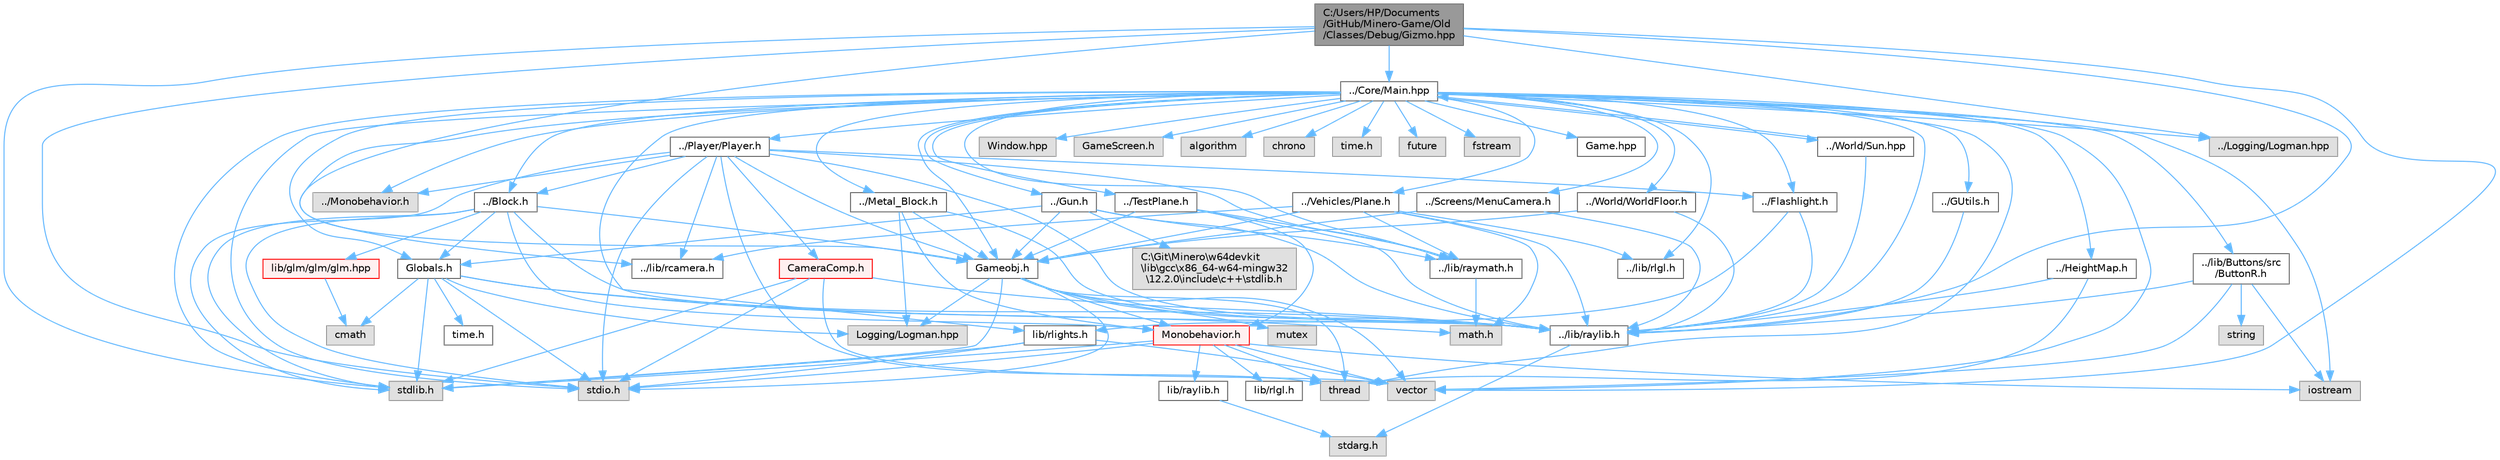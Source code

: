 digraph "C:/Users/HP/Documents/GitHub/Minero-Game/Old/Classes/Debug/Gizmo.hpp"
{
 // LATEX_PDF_SIZE
  bgcolor="transparent";
  edge [fontname=Helvetica,fontsize=10,labelfontname=Helvetica,labelfontsize=10];
  node [fontname=Helvetica,fontsize=10,shape=box,height=0.2,width=0.4];
  Node1 [id="Node000001",label="C:/Users/HP/Documents\l/GitHub/Minero-Game/Old\l/Classes/Debug/Gizmo.hpp",height=0.2,width=0.4,color="gray40", fillcolor="grey60", style="filled", fontcolor="black",tooltip=" "];
  Node1 -> Node2 [id="edge255_Node000001_Node000002",color="steelblue1",style="solid",tooltip=" "];
  Node2 [id="Node000002",label="../lib/raylib.h",height=0.2,width=0.4,color="grey40", fillcolor="white", style="filled",URL="$_old_2_classes_2lib_2raylib_8h.html",tooltip=" "];
  Node2 -> Node3 [id="edge256_Node000002_Node000003",color="steelblue1",style="solid",tooltip=" "];
  Node3 [id="Node000003",label="stdarg.h",height=0.2,width=0.4,color="grey60", fillcolor="#E0E0E0", style="filled",tooltip=" "];
  Node1 -> Node4 [id="edge257_Node000001_Node000004",color="steelblue1",style="solid",tooltip=" "];
  Node4 [id="Node000004",label="../Core/Main.hpp",height=0.2,width=0.4,color="grey40", fillcolor="white", style="filled",URL="$_main_8hpp.html",tooltip=" "];
  Node4 -> Node5 [id="edge258_Node000004_Node000005",color="steelblue1",style="solid",tooltip=" "];
  Node5 [id="Node000005",label="Game.hpp",height=0.2,width=0.4,color="grey40", fillcolor="white", style="filled",URL="$_game_8hpp.html",tooltip=" "];
  Node4 -> Node6 [id="edge259_Node000004_Node000006",color="steelblue1",style="solid",tooltip=" "];
  Node6 [id="Node000006",label="../lib/Buttons/src\l/ButtonR.h",height=0.2,width=0.4,color="grey40", fillcolor="white", style="filled",URL="$_old_2_classes_2lib_2_buttons_2src_2_button_r_8h.html",tooltip=" "];
  Node6 -> Node2 [id="edge260_Node000006_Node000002",color="steelblue1",style="solid",tooltip=" "];
  Node6 -> Node7 [id="edge261_Node000006_Node000007",color="steelblue1",style="solid",tooltip=" "];
  Node7 [id="Node000007",label="iostream",height=0.2,width=0.4,color="grey60", fillcolor="#E0E0E0", style="filled",tooltip=" "];
  Node6 -> Node8 [id="edge262_Node000006_Node000008",color="steelblue1",style="solid",tooltip=" "];
  Node8 [id="Node000008",label="string",height=0.2,width=0.4,color="grey60", fillcolor="#E0E0E0", style="filled",tooltip=" "];
  Node6 -> Node9 [id="edge263_Node000006_Node000009",color="steelblue1",style="solid",tooltip=" "];
  Node9 [id="Node000009",label="vector",height=0.2,width=0.4,color="grey60", fillcolor="#E0E0E0", style="filled",tooltip=" "];
  Node4 -> Node2 [id="edge264_Node000004_Node000002",color="steelblue1",style="solid",tooltip=" "];
  Node4 -> Node10 [id="edge265_Node000004_Node000010",color="steelblue1",style="solid",tooltip=" "];
  Node10 [id="Node000010",label="../lib/raymath.h",height=0.2,width=0.4,color="grey40", fillcolor="white", style="filled",URL="$_old_2_classes_2lib_2raymath_8h.html",tooltip=" "];
  Node10 -> Node11 [id="edge266_Node000010_Node000011",color="steelblue1",style="solid",tooltip=" "];
  Node11 [id="Node000011",label="math.h",height=0.2,width=0.4,color="grey60", fillcolor="#E0E0E0", style="filled",tooltip=" "];
  Node4 -> Node12 [id="edge267_Node000004_Node000012",color="steelblue1",style="solid",tooltip=" "];
  Node12 [id="Node000012",label="../lib/rcamera.h",height=0.2,width=0.4,color="grey40", fillcolor="white", style="filled",URL="$_old_2_classes_2lib_2rcamera_8h.html",tooltip=" "];
  Node4 -> Node13 [id="edge268_Node000004_Node000013",color="steelblue1",style="solid",tooltip=" "];
  Node13 [id="Node000013",label="../lib/rlgl.h",height=0.2,width=0.4,color="grey40", fillcolor="white", style="filled",URL="$_old_2_classes_2lib_2rlgl_8h.html",tooltip=" "];
  Node4 -> Node14 [id="edge269_Node000004_Node000014",color="steelblue1",style="solid",tooltip=" "];
  Node14 [id="Node000014",label="../Monobehavior.h",height=0.2,width=0.4,color="grey60", fillcolor="#E0E0E0", style="filled",tooltip=" "];
  Node4 -> Node15 [id="edge270_Node000004_Node000015",color="steelblue1",style="solid",tooltip=" "];
  Node15 [id="Node000015",label="../Block.h",height=0.2,width=0.4,color="grey40", fillcolor="white", style="filled",URL="$_old_2_classes_2_block_8h.html",tooltip=" "];
  Node15 -> Node2 [id="edge271_Node000015_Node000002",color="steelblue1",style="solid",tooltip=" "];
  Node15 -> Node16 [id="edge272_Node000015_Node000016",color="steelblue1",style="solid",tooltip=" "];
  Node16 [id="Node000016",label="lib/glm/glm/glm.hpp",height=0.2,width=0.4,color="red", fillcolor="#FFF0F0", style="filled",URL="$_old_2_classes_2lib_2glm_2glm_2glm_8hpp.html",tooltip=" "];
  Node16 -> Node18 [id="edge273_Node000016_Node000018",color="steelblue1",style="solid",tooltip=" "];
  Node18 [id="Node000018",label="cmath",height=0.2,width=0.4,color="grey60", fillcolor="#E0E0E0", style="filled",tooltip=" "];
  Node15 -> Node159 [id="edge274_Node000015_Node000159",color="steelblue1",style="solid",tooltip=" "];
  Node159 [id="Node000159",label="Gameobj.h",height=0.2,width=0.4,color="grey40", fillcolor="white", style="filled",URL="$_old_2_classes_2_gameobj_8h.html",tooltip=" "];
  Node159 -> Node2 [id="edge275_Node000159_Node000002",color="steelblue1",style="solid",tooltip=" "];
  Node159 -> Node160 [id="edge276_Node000159_Node000160",color="steelblue1",style="solid",tooltip=" "];
  Node160 [id="Node000160",label="Monobehavior.h",height=0.2,width=0.4,color="red", fillcolor="#FFF0F0", style="filled",URL="$_monobehavior_8h.html",tooltip=" "];
  Node160 -> Node161 [id="edge277_Node000160_Node000161",color="steelblue1",style="solid",tooltip=" "];
  Node161 [id="Node000161",label="lib/raylib.h",height=0.2,width=0.4,color="grey40", fillcolor="white", style="filled",URL="$_classes_2lib_2raylib_8h.html",tooltip=" "];
  Node161 -> Node3 [id="edge278_Node000161_Node000003",color="steelblue1",style="solid",tooltip=" "];
  Node160 -> Node162 [id="edge279_Node000160_Node000162",color="steelblue1",style="solid",tooltip=" "];
  Node162 [id="Node000162",label="lib/rlgl.h",height=0.2,width=0.4,color="grey40", fillcolor="white", style="filled",URL="$_classes_2lib_2rlgl_8h.html",tooltip=" "];
  Node160 -> Node163 [id="edge280_Node000160_Node000163",color="steelblue1",style="solid",tooltip=" "];
  Node163 [id="Node000163",label="stdio.h",height=0.2,width=0.4,color="grey60", fillcolor="#E0E0E0", style="filled",tooltip=" "];
  Node160 -> Node164 [id="edge281_Node000160_Node000164",color="steelblue1",style="solid",tooltip=" "];
  Node164 [id="Node000164",label="stdlib.h",height=0.2,width=0.4,color="grey60", fillcolor="#E0E0E0", style="filled",tooltip=" "];
  Node160 -> Node7 [id="edge282_Node000160_Node000007",color="steelblue1",style="solid",tooltip=" "];
  Node160 -> Node165 [id="edge283_Node000160_Node000165",color="steelblue1",style="solid",tooltip=" "];
  Node165 [id="Node000165",label="thread",height=0.2,width=0.4,color="grey60", fillcolor="#E0E0E0", style="filled",tooltip=" "];
  Node160 -> Node9 [id="edge284_Node000160_Node000009",color="steelblue1",style="solid",tooltip=" "];
  Node159 -> Node167 [id="edge285_Node000159_Node000167",color="steelblue1",style="solid",tooltip=" "];
  Node167 [id="Node000167",label="Logging/Logman.hpp",height=0.2,width=0.4,color="grey60", fillcolor="#E0E0E0", style="filled",tooltip=" "];
  Node159 -> Node163 [id="edge286_Node000159_Node000163",color="steelblue1",style="solid",tooltip=" "];
  Node159 -> Node164 [id="edge287_Node000159_Node000164",color="steelblue1",style="solid",tooltip=" "];
  Node159 -> Node9 [id="edge288_Node000159_Node000009",color="steelblue1",style="solid",tooltip=" "];
  Node159 -> Node165 [id="edge289_Node000159_Node000165",color="steelblue1",style="solid",tooltip=" "];
  Node159 -> Node168 [id="edge290_Node000159_Node000168",color="steelblue1",style="solid",tooltip=" "];
  Node168 [id="Node000168",label="mutex",height=0.2,width=0.4,color="grey60", fillcolor="#E0E0E0", style="filled",tooltip=" "];
  Node15 -> Node169 [id="edge291_Node000015_Node000169",color="steelblue1",style="solid",tooltip=" "];
  Node169 [id="Node000169",label="Globals.h",height=0.2,width=0.4,color="grey40", fillcolor="white", style="filled",URL="$_old_2_classes_2_globals_8h.html",tooltip=" "];
  Node169 -> Node2 [id="edge292_Node000169_Node000002",color="steelblue1",style="solid",tooltip=" "];
  Node169 -> Node164 [id="edge293_Node000169_Node000164",color="steelblue1",style="solid",tooltip=" "];
  Node169 -> Node163 [id="edge294_Node000169_Node000163",color="steelblue1",style="solid",tooltip=" "];
  Node169 -> Node170 [id="edge295_Node000169_Node000170",color="steelblue1",style="solid",tooltip=" "];
  Node170 [id="Node000170",label="time.h",height=0.2,width=0.4,color="grey40", fillcolor="white", style="filled",URL="$_old_2_classes_2_time_8h.html",tooltip=" "];
  Node169 -> Node18 [id="edge296_Node000169_Node000018",color="steelblue1",style="solid",tooltip=" "];
  Node169 -> Node11 [id="edge297_Node000169_Node000011",color="steelblue1",style="solid",tooltip=" "];
  Node169 -> Node167 [id="edge298_Node000169_Node000167",color="steelblue1",style="solid",tooltip=" "];
  Node15 -> Node160 [id="edge299_Node000015_Node000160",color="steelblue1",style="solid",tooltip=" "];
  Node15 -> Node163 [id="edge300_Node000015_Node000163",color="steelblue1",style="solid",tooltip=" "];
  Node15 -> Node164 [id="edge301_Node000015_Node000164",color="steelblue1",style="solid",tooltip=" "];
  Node4 -> Node171 [id="edge302_Node000004_Node000171",color="steelblue1",style="solid",tooltip=" "];
  Node171 [id="Node000171",label="../GUtils.h",height=0.2,width=0.4,color="grey40", fillcolor="white", style="filled",URL="$_old_2_classes_2_g_utils_8h.html",tooltip=" "];
  Node171 -> Node2 [id="edge303_Node000171_Node000002",color="steelblue1",style="solid",tooltip=" "];
  Node4 -> Node159 [id="edge304_Node000004_Node000159",color="steelblue1",style="solid",tooltip=" "];
  Node4 -> Node169 [id="edge305_Node000004_Node000169",color="steelblue1",style="solid",tooltip=" "];
  Node4 -> Node172 [id="edge306_Node000004_Node000172",color="steelblue1",style="solid",tooltip=" "];
  Node172 [id="Node000172",label="../Screens/MenuCamera.h",height=0.2,width=0.4,color="grey40", fillcolor="white", style="filled",URL="$_old_2_classes_2_screens_2_menu_camera_8h.html",tooltip=" "];
  Node172 -> Node2 [id="edge307_Node000172_Node000002",color="steelblue1",style="solid",tooltip=" "];
  Node172 -> Node159 [id="edge308_Node000172_Node000159",color="steelblue1",style="solid",tooltip=" "];
  Node4 -> Node173 [id="edge309_Node000004_Node000173",color="steelblue1",style="solid",tooltip=" "];
  Node173 [id="Node000173",label="../Player/Player.h",height=0.2,width=0.4,color="grey40", fillcolor="white", style="filled",URL="$_old_2_classes_2_player_2_player_8h.html",tooltip=" "];
  Node173 -> Node2 [id="edge310_Node000173_Node000002",color="steelblue1",style="solid",tooltip=" "];
  Node173 -> Node10 [id="edge311_Node000173_Node000010",color="steelblue1",style="solid",tooltip=" "];
  Node173 -> Node12 [id="edge312_Node000173_Node000012",color="steelblue1",style="solid",tooltip=" "];
  Node173 -> Node14 [id="edge313_Node000173_Node000014",color="steelblue1",style="solid",tooltip=" "];
  Node173 -> Node159 [id="edge314_Node000173_Node000159",color="steelblue1",style="solid",tooltip=" "];
  Node173 -> Node174 [id="edge315_Node000173_Node000174",color="steelblue1",style="solid",tooltip=" "];
  Node174 [id="Node000174",label="../Flashlight.h",height=0.2,width=0.4,color="grey40", fillcolor="white", style="filled",URL="$_old_2_classes_2_flashlight_8h.html",tooltip=" "];
  Node174 -> Node2 [id="edge316_Node000174_Node000002",color="steelblue1",style="solid",tooltip=" "];
  Node174 -> Node175 [id="edge317_Node000174_Node000175",color="steelblue1",style="solid",tooltip=" "];
  Node175 [id="Node000175",label="lib/rlights.h",height=0.2,width=0.4,color="grey40", fillcolor="white", style="filled",URL="$_old_2_classes_2lib_2rlights_8h.html",tooltip=" "];
  Node175 -> Node9 [id="edge318_Node000175_Node000009",color="steelblue1",style="solid",tooltip=" "];
  Node175 -> Node164 [id="edge319_Node000175_Node000164",color="steelblue1",style="solid",tooltip=" "];
  Node175 -> Node163 [id="edge320_Node000175_Node000163",color="steelblue1",style="solid",tooltip=" "];
  Node173 -> Node15 [id="edge321_Node000173_Node000015",color="steelblue1",style="solid",tooltip=" "];
  Node173 -> Node176 [id="edge322_Node000173_Node000176",color="steelblue1",style="solid",tooltip=" "];
  Node176 [id="Node000176",label="CameraComp.h",height=0.2,width=0.4,color="red", fillcolor="#FFF0F0", style="filled",URL="$_old_2_classes_2_player_2_camera_comp_8h.html",tooltip=" "];
  Node176 -> Node2 [id="edge323_Node000176_Node000002",color="steelblue1",style="solid",tooltip=" "];
  Node176 -> Node9 [id="edge324_Node000176_Node000009",color="steelblue1",style="solid",tooltip=" "];
  Node176 -> Node163 [id="edge325_Node000176_Node000163",color="steelblue1",style="solid",tooltip=" "];
  Node176 -> Node164 [id="edge326_Node000176_Node000164",color="steelblue1",style="solid",tooltip=" "];
  Node173 -> Node165 [id="edge327_Node000173_Node000165",color="steelblue1",style="solid",tooltip=" "];
  Node173 -> Node163 [id="edge328_Node000173_Node000163",color="steelblue1",style="solid",tooltip=" "];
  Node173 -> Node164 [id="edge329_Node000173_Node000164",color="steelblue1",style="solid",tooltip=" "];
  Node4 -> Node178 [id="edge330_Node000004_Node000178",color="steelblue1",style="solid",tooltip=" "];
  Node178 [id="Node000178",label="../TestPlane.h",height=0.2,width=0.4,color="grey40", fillcolor="white", style="filled",URL="$_old_2_classes_2_test_plane_8h.html",tooltip=" "];
  Node178 -> Node2 [id="edge331_Node000178_Node000002",color="steelblue1",style="solid",tooltip=" "];
  Node178 -> Node10 [id="edge332_Node000178_Node000010",color="steelblue1",style="solid",tooltip=" "];
  Node178 -> Node159 [id="edge333_Node000178_Node000159",color="steelblue1",style="solid",tooltip=" "];
  Node178 -> Node160 [id="edge334_Node000178_Node000160",color="steelblue1",style="solid",tooltip=" "];
  Node4 -> Node179 [id="edge335_Node000004_Node000179",color="steelblue1",style="solid",tooltip=" "];
  Node179 [id="Node000179",label="../Logging/Logman.hpp",height=0.2,width=0.4,color="grey60", fillcolor="#E0E0E0", style="filled",tooltip=" "];
  Node4 -> Node180 [id="edge336_Node000004_Node000180",color="steelblue1",style="solid",tooltip=" "];
  Node180 [id="Node000180",label="../Vehicles/Plane.h",height=0.2,width=0.4,color="grey40", fillcolor="white", style="filled",URL="$_old_2_classes_2_vehicles_2_plane_8h.html",tooltip=" "];
  Node180 -> Node2 [id="edge337_Node000180_Node000002",color="steelblue1",style="solid",tooltip=" "];
  Node180 -> Node159 [id="edge338_Node000180_Node000159",color="steelblue1",style="solid",tooltip=" "];
  Node180 -> Node13 [id="edge339_Node000180_Node000013",color="steelblue1",style="solid",tooltip=" "];
  Node180 -> Node11 [id="edge340_Node000180_Node000011",color="steelblue1",style="solid",tooltip=" "];
  Node180 -> Node10 [id="edge341_Node000180_Node000010",color="steelblue1",style="solid",tooltip=" "];
  Node180 -> Node12 [id="edge342_Node000180_Node000012",color="steelblue1",style="solid",tooltip=" "];
  Node4 -> Node181 [id="edge343_Node000004_Node000181",color="steelblue1",style="solid",tooltip=" "];
  Node181 [id="Node000181",label="../World/WorldFloor.h",height=0.2,width=0.4,color="grey40", fillcolor="white", style="filled",URL="$_old_2_classes_2_world_2_world_floor_8h.html",tooltip=" "];
  Node181 -> Node2 [id="edge344_Node000181_Node000002",color="steelblue1",style="solid",tooltip=" "];
  Node181 -> Node159 [id="edge345_Node000181_Node000159",color="steelblue1",style="solid",tooltip=" "];
  Node4 -> Node182 [id="edge346_Node000004_Node000182",color="steelblue1",style="solid",tooltip=" "];
  Node182 [id="Node000182",label="../HeightMap.h",height=0.2,width=0.4,color="grey40", fillcolor="white", style="filled",URL="$_old_2_classes_2_height_map_8h.html",tooltip=" "];
  Node182 -> Node2 [id="edge347_Node000182_Node000002",color="steelblue1",style="solid",tooltip=" "];
  Node182 -> Node165 [id="edge348_Node000182_Node000165",color="steelblue1",style="solid",tooltip=" "];
  Node4 -> Node174 [id="edge349_Node000004_Node000174",color="steelblue1",style="solid",tooltip=" "];
  Node4 -> Node183 [id="edge350_Node000004_Node000183",color="steelblue1",style="solid",tooltip=" "];
  Node183 [id="Node000183",label="../Gun.h",height=0.2,width=0.4,color="grey40", fillcolor="white", style="filled",URL="$_old_2_classes_2_gun_8h.html",tooltip=" "];
  Node183 -> Node2 [id="edge351_Node000183_Node000002",color="steelblue1",style="solid",tooltip=" "];
  Node183 -> Node10 [id="edge352_Node000183_Node000010",color="steelblue1",style="solid",tooltip=" "];
  Node183 -> Node159 [id="edge353_Node000183_Node000159",color="steelblue1",style="solid",tooltip=" "];
  Node183 -> Node169 [id="edge354_Node000183_Node000169",color="steelblue1",style="solid",tooltip=" "];
  Node183 -> Node184 [id="edge355_Node000183_Node000184",color="steelblue1",style="solid",tooltip=" "];
  Node184 [id="Node000184",label="C:\\Git\\Minero\\w64devkit\l\\lib\\gcc\\x86_64-w64-mingw32\l\\12.2.0\\include\\c++\\stdlib.h",height=0.2,width=0.4,color="grey60", fillcolor="#E0E0E0", style="filled",tooltip=" "];
  Node4 -> Node185 [id="edge356_Node000004_Node000185",color="steelblue1",style="solid",tooltip=" "];
  Node185 [id="Node000185",label="../Metal_Block.h",height=0.2,width=0.4,color="grey40", fillcolor="white", style="filled",URL="$_old_2_classes_2_metal___block_8h.html",tooltip=" "];
  Node185 -> Node2 [id="edge357_Node000185_Node000002",color="steelblue1",style="solid",tooltip=" "];
  Node185 -> Node159 [id="edge358_Node000185_Node000159",color="steelblue1",style="solid",tooltip=" "];
  Node185 -> Node167 [id="edge359_Node000185_Node000167",color="steelblue1",style="solid",tooltip=" "];
  Node185 -> Node160 [id="edge360_Node000185_Node000160",color="steelblue1",style="solid",tooltip=" "];
  Node4 -> Node186 [id="edge361_Node000004_Node000186",color="steelblue1",style="solid",tooltip=" "];
  Node186 [id="Node000186",label="../World/Sun.hpp",height=0.2,width=0.4,color="grey40", fillcolor="white", style="filled",URL="$_sun_8hpp.html",tooltip=" "];
  Node186 -> Node2 [id="edge362_Node000186_Node000002",color="steelblue1",style="solid",tooltip=" "];
  Node186 -> Node4 [id="edge363_Node000186_Node000004",color="steelblue1",style="solid",tooltip=" "];
  Node4 -> Node187 [id="edge364_Node000004_Node000187",color="steelblue1",style="solid",tooltip=" "];
  Node187 [id="Node000187",label="Window.hpp",height=0.2,width=0.4,color="grey60", fillcolor="#E0E0E0", style="filled",tooltip=" "];
  Node4 -> Node188 [id="edge365_Node000004_Node000188",color="steelblue1",style="solid",tooltip=" "];
  Node188 [id="Node000188",label="GameScreen.h",height=0.2,width=0.4,color="grey60", fillcolor="#E0E0E0", style="filled",tooltip=" "];
  Node4 -> Node189 [id="edge366_Node000004_Node000189",color="steelblue1",style="solid",tooltip=" "];
  Node189 [id="Node000189",label="algorithm",height=0.2,width=0.4,color="grey60", fillcolor="#E0E0E0", style="filled",tooltip=" "];
  Node4 -> Node190 [id="edge367_Node000004_Node000190",color="steelblue1",style="solid",tooltip=" "];
  Node190 [id="Node000190",label="chrono",height=0.2,width=0.4,color="grey60", fillcolor="#E0E0E0", style="filled",tooltip=" "];
  Node4 -> Node163 [id="edge368_Node000004_Node000163",color="steelblue1",style="solid",tooltip=" "];
  Node4 -> Node164 [id="edge369_Node000004_Node000164",color="steelblue1",style="solid",tooltip=" "];
  Node4 -> Node191 [id="edge370_Node000004_Node000191",color="steelblue1",style="solid",tooltip=" "];
  Node191 [id="Node000191",label="time.h",height=0.2,width=0.4,color="grey60", fillcolor="#E0E0E0", style="filled",tooltip=" "];
  Node4 -> Node9 [id="edge371_Node000004_Node000009",color="steelblue1",style="solid",tooltip=" "];
  Node4 -> Node165 [id="edge372_Node000004_Node000165",color="steelblue1",style="solid",tooltip=" "];
  Node4 -> Node192 [id="edge373_Node000004_Node000192",color="steelblue1",style="solid",tooltip=" "];
  Node192 [id="Node000192",label="future",height=0.2,width=0.4,color="grey60", fillcolor="#E0E0E0", style="filled",tooltip=" "];
  Node4 -> Node193 [id="edge374_Node000004_Node000193",color="steelblue1",style="solid",tooltip=" "];
  Node193 [id="Node000193",label="fstream",height=0.2,width=0.4,color="grey60", fillcolor="#E0E0E0", style="filled",tooltip=" "];
  Node4 -> Node7 [id="edge375_Node000004_Node000007",color="steelblue1",style="solid",tooltip=" "];
  Node4 -> Node175 [id="edge376_Node000004_Node000175",color="steelblue1",style="solid",tooltip=" "];
  Node1 -> Node179 [id="edge377_Node000001_Node000179",color="steelblue1",style="solid",tooltip=" "];
  Node1 -> Node159 [id="edge378_Node000001_Node000159",color="steelblue1",style="solid",tooltip=" "];
  Node1 -> Node163 [id="edge379_Node000001_Node000163",color="steelblue1",style="solid",tooltip=" "];
  Node1 -> Node164 [id="edge380_Node000001_Node000164",color="steelblue1",style="solid",tooltip=" "];
  Node1 -> Node9 [id="edge381_Node000001_Node000009",color="steelblue1",style="solid",tooltip=" "];
}

